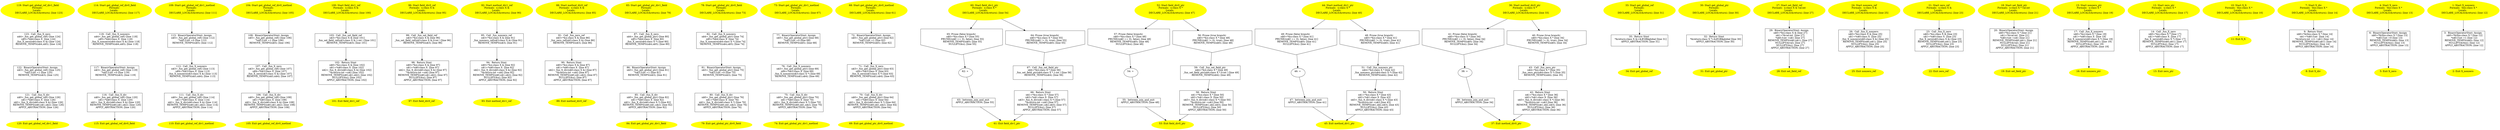 /* @generated */
digraph iCFG {
123 [label="123:  Call _fun_X_zero \n   n$4=_fun_get_global_ref() [line 124]\n  n$5=*n$4:class X  [line 124]\n  _fun_X_zero(n$4:class X &) [line 124]\n  REMOVE_TEMPS(n$4,n$5); [line 124]\n " shape="box"]
	

	 123 -> 122 ;
122 [label="122:  BinaryOperatorStmt: Assign \n   n$3=_fun_get_global_ref() [line 125]\n  *n$3.f:int =1 [line 125]\n  REMOVE_TEMPS(n$3); [line 125]\n " shape="box"]
	

	 122 -> 121 ;
121 [label="121:  Call _fun_X_div \n   n$0=_fun_get_global_ref() [line 126]\n  n$1=*n$0:class X  [line 126]\n  n$2=_fun_X_div(n$0:class X &) [line 126]\n  REMOVE_TEMPS(n$0,n$1,n$2); [line 126]\n  APPLY_ABSTRACTION; [line 126]\n " shape="box"]
	

	 121 -> 120 ;
120 [label="120: Exit get_global_ref_div1_field \n  " color=yellow style=filled]
	

119 [label="119: Start get_global_ref_div1_field\nFormals: \nLocals:  \n   DECLARE_LOCALS(&return); [line 123]\n " color=yellow style=filled]
	

	 119 -> 123 ;
118 [label="118:  Call _fun_X_nonzero \n   n$4=_fun_get_global_ref() [line 118]\n  n$5=*n$4:class X  [line 118]\n  _fun_X_nonzero(n$4:class X &) [line 118]\n  REMOVE_TEMPS(n$4,n$5); [line 118]\n " shape="box"]
	

	 118 -> 117 ;
117 [label="117:  BinaryOperatorStmt: Assign \n   n$3=_fun_get_global_ref() [line 119]\n  *n$3.f:int =0 [line 119]\n  REMOVE_TEMPS(n$3); [line 119]\n " shape="box"]
	

	 117 -> 116 ;
116 [label="116:  Call _fun_X_div \n   n$0=_fun_get_global_ref() [line 120]\n  n$1=*n$0:class X  [line 120]\n  n$2=_fun_X_div(n$0:class X &) [line 120]\n  REMOVE_TEMPS(n$0,n$1,n$2); [line 120]\n  APPLY_ABSTRACTION; [line 120]\n " shape="box"]
	

	 116 -> 115 ;
115 [label="115: Exit get_global_ref_div0_field \n  " color=yellow style=filled]
	

114 [label="114: Start get_global_ref_div0_field\nFormals: \nLocals:  \n   DECLARE_LOCALS(&return); [line 117]\n " color=yellow style=filled]
	

	 114 -> 118 ;
113 [label="113:  BinaryOperatorStmt: Assign \n   n$5=_fun_get_global_ref() [line 112]\n  *n$5.f:int =0 [line 112]\n  REMOVE_TEMPS(n$5); [line 112]\n " shape="box"]
	

	 113 -> 112 ;
112 [label="112:  Call _fun_X_nonzero \n   n$3=_fun_get_global_ref() [line 113]\n  n$4=*n$3:class X  [line 113]\n  _fun_X_nonzero(n$3:class X &) [line 113]\n  REMOVE_TEMPS(n$3,n$4); [line 113]\n " shape="box"]
	

	 112 -> 111 ;
111 [label="111:  Call _fun_X_div \n   n$0=_fun_get_global_ref() [line 114]\n  n$1=*n$0:class X  [line 114]\n  n$2=_fun_X_div(n$0:class X &) [line 114]\n  REMOVE_TEMPS(n$0,n$1,n$2); [line 114]\n  APPLY_ABSTRACTION; [line 114]\n " shape="box"]
	

	 111 -> 110 ;
110 [label="110: Exit get_global_ref_div1_method \n  " color=yellow style=filled]
	

109 [label="109: Start get_global_ref_div1_method\nFormals: \nLocals:  \n   DECLARE_LOCALS(&return); [line 111]\n " color=yellow style=filled]
	

	 109 -> 113 ;
108 [label="108:  BinaryOperatorStmt: Assign \n   n$5=_fun_get_global_ref() [line 106]\n  *n$5.f:int =1 [line 106]\n  REMOVE_TEMPS(n$5); [line 106]\n " shape="box"]
	

	 108 -> 107 ;
107 [label="107:  Call _fun_X_zero \n   n$3=_fun_get_global_ref() [line 107]\n  n$4=*n$3:class X  [line 107]\n  _fun_X_zero(n$3:class X &) [line 107]\n  REMOVE_TEMPS(n$3,n$4); [line 107]\n " shape="box"]
	

	 107 -> 106 ;
106 [label="106:  Call _fun_X_div \n   n$0=_fun_get_global_ref() [line 108]\n  n$1=*n$0:class X  [line 108]\n  n$2=_fun_X_div(n$0:class X &) [line 108]\n  REMOVE_TEMPS(n$0,n$1,n$2); [line 108]\n  APPLY_ABSTRACTION; [line 108]\n " shape="box"]
	

	 106 -> 105 ;
105 [label="105: Exit get_global_ref_div0_method \n  " color=yellow style=filled]
	

104 [label="104: Start get_global_ref_div0_method\nFormals: \nLocals:  \n   DECLARE_LOCALS(&return); [line 105]\n " color=yellow style=filled]
	

	 104 -> 108 ;
103 [label="103:  Call _fun_set_field_ref \n   n$3=*&x:class X & [line 101]\n  _fun_set_field_ref(n$3:class X &,1:int ) [line 101]\n  REMOVE_TEMPS(n$3); [line 101]\n " shape="box"]
	

	 103 -> 102 ;
102 [label="102:  Return Stmt \n   n$0=*&x:class X & [line 102]\n  n$1=*n$0:class X  [line 102]\n  n$2=_fun_X_div(n$0:class X &) [line 102]\n  *&return:int =n$2 [line 102]\n  REMOVE_TEMPS(n$0,n$1,n$2); [line 102]\n  NULLIFY(&x); [line 102]\n  APPLY_ABSTRACTION; [line 102]\n " shape="box"]
	

	 102 -> 101 ;
101 [label="101: Exit field_div1_ref \n  " color=yellow style=filled]
	

100 [label="100: Start field_div1_ref\nFormals:  x:class X &\nLocals:  \n   DECLARE_LOCALS(&return); [line 100]\n " color=yellow style=filled]
	

	 100 -> 103 ;
99 [label="99:  Call _fun_set_field_ref \n   n$3=*&x:class X & [line 96]\n  _fun_set_field_ref(n$3:class X &,0:int ) [line 96]\n  REMOVE_TEMPS(n$3); [line 96]\n " shape="box"]
	

	 99 -> 98 ;
98 [label="98:  Return Stmt \n   n$0=*&x:class X & [line 97]\n  n$1=*n$0:class X  [line 97]\n  n$2=_fun_X_div(n$0:class X &) [line 97]\n  *&return:int =n$2 [line 97]\n  REMOVE_TEMPS(n$0,n$1,n$2); [line 97]\n  NULLIFY(&x); [line 97]\n  APPLY_ABSTRACTION; [line 97]\n " shape="box"]
	

	 98 -> 97 ;
97 [label="97: Exit field_div0_ref \n  " color=yellow style=filled]
	

96 [label="96: Start field_div0_ref\nFormals:  x:class X &\nLocals:  \n   DECLARE_LOCALS(&return); [line 95]\n " color=yellow style=filled]
	

	 96 -> 99 ;
95 [label="95:  Call _fun_nonzero_ref \n   n$3=*&x:class X & [line 91]\n  _fun_nonzero_ref(n$3:class X &) [line 91]\n  REMOVE_TEMPS(n$3); [line 91]\n " shape="box"]
	

	 95 -> 94 ;
94 [label="94:  Return Stmt \n   n$0=*&x:class X & [line 92]\n  n$1=*n$0:class X  [line 92]\n  n$2=_fun_X_div(n$0:class X &) [line 92]\n  *&return:int =n$2 [line 92]\n  REMOVE_TEMPS(n$0,n$1,n$2); [line 92]\n  NULLIFY(&x); [line 92]\n  APPLY_ABSTRACTION; [line 92]\n " shape="box"]
	

	 94 -> 93 ;
93 [label="93: Exit method_div1_ref \n  " color=yellow style=filled]
	

92 [label="92: Start method_div1_ref\nFormals:  x:class X &\nLocals:  \n   DECLARE_LOCALS(&return); [line 90]\n " color=yellow style=filled]
	

	 92 -> 95 ;
91 [label="91:  Call _fun_zero_ref \n   n$3=*&x:class X & [line 86]\n  _fun_zero_ref(n$3:class X &) [line 86]\n  REMOVE_TEMPS(n$3); [line 86]\n " shape="box"]
	

	 91 -> 90 ;
90 [label="90:  Return Stmt \n   n$0=*&x:class X & [line 87]\n  n$1=*n$0:class X  [line 87]\n  n$2=_fun_X_div(n$0:class X &) [line 87]\n  *&return:int =n$2 [line 87]\n  REMOVE_TEMPS(n$0,n$1,n$2); [line 87]\n  NULLIFY(&x); [line 87]\n  APPLY_ABSTRACTION; [line 87]\n " shape="box"]
	

	 90 -> 89 ;
89 [label="89: Exit method_div0_ref \n  " color=yellow style=filled]
	

88 [label="88: Start method_div0_ref\nFormals:  x:class X &\nLocals:  \n   DECLARE_LOCALS(&return); [line 85]\n " color=yellow style=filled]
	

	 88 -> 91 ;
87 [label="87:  Call _fun_X_zero \n   n$4=_fun_get_global_ptr() [line 80]\n  n$5=*n$4:class X  [line 80]\n  _fun_X_zero(n$4:class X *) [line 80]\n  REMOVE_TEMPS(n$4,n$5); [line 80]\n " shape="box"]
	

	 87 -> 86 ;
86 [label="86:  BinaryOperatorStmt: Assign \n   n$3=_fun_get_global_ptr() [line 81]\n  *n$3.f:int =1 [line 81]\n  REMOVE_TEMPS(n$3); [line 81]\n " shape="box"]
	

	 86 -> 85 ;
85 [label="85:  Call _fun_X_div \n   n$0=_fun_get_global_ptr() [line 82]\n  n$1=*n$0:class X  [line 82]\n  n$2=_fun_X_div(n$0:class X *) [line 82]\n  REMOVE_TEMPS(n$0,n$1,n$2); [line 82]\n  APPLY_ABSTRACTION; [line 82]\n " shape="box"]
	

	 85 -> 84 ;
84 [label="84: Exit get_global_ptr_div1_field \n  " color=yellow style=filled]
	

83 [label="83: Start get_global_ptr_div1_field\nFormals: \nLocals:  \n   DECLARE_LOCALS(&return); [line 79]\n " color=yellow style=filled]
	

	 83 -> 87 ;
82 [label="82:  Call _fun_X_nonzero \n   n$4=_fun_get_global_ptr() [line 74]\n  n$5=*n$4:class X  [line 74]\n  _fun_X_nonzero(n$4:class X *) [line 74]\n  REMOVE_TEMPS(n$4,n$5); [line 74]\n " shape="box"]
	

	 82 -> 81 ;
81 [label="81:  BinaryOperatorStmt: Assign \n   n$3=_fun_get_global_ptr() [line 75]\n  *n$3.f:int =0 [line 75]\n  REMOVE_TEMPS(n$3); [line 75]\n " shape="box"]
	

	 81 -> 80 ;
80 [label="80:  Call _fun_X_div \n   n$0=_fun_get_global_ptr() [line 76]\n  n$1=*n$0:class X  [line 76]\n  n$2=_fun_X_div(n$0:class X *) [line 76]\n  REMOVE_TEMPS(n$0,n$1,n$2); [line 76]\n  APPLY_ABSTRACTION; [line 76]\n " shape="box"]
	

	 80 -> 79 ;
79 [label="79: Exit get_global_ptr_div0_field \n  " color=yellow style=filled]
	

78 [label="78: Start get_global_ptr_div0_field\nFormals: \nLocals:  \n   DECLARE_LOCALS(&return); [line 73]\n " color=yellow style=filled]
	

	 78 -> 82 ;
77 [label="77:  BinaryOperatorStmt: Assign \n   n$5=_fun_get_global_ptr() [line 68]\n  *n$5.f:int =0 [line 68]\n  REMOVE_TEMPS(n$5); [line 68]\n " shape="box"]
	

	 77 -> 76 ;
76 [label="76:  Call _fun_X_nonzero \n   n$3=_fun_get_global_ptr() [line 69]\n  n$4=*n$3:class X  [line 69]\n  _fun_X_nonzero(n$3:class X *) [line 69]\n  REMOVE_TEMPS(n$3,n$4); [line 69]\n " shape="box"]
	

	 76 -> 75 ;
75 [label="75:  Call _fun_X_div \n   n$0=_fun_get_global_ptr() [line 70]\n  n$1=*n$0:class X  [line 70]\n  n$2=_fun_X_div(n$0:class X *) [line 70]\n  REMOVE_TEMPS(n$0,n$1,n$2); [line 70]\n  APPLY_ABSTRACTION; [line 70]\n " shape="box"]
	

	 75 -> 74 ;
74 [label="74: Exit get_global_ptr_div1_method \n  " color=yellow style=filled]
	

73 [label="73: Start get_global_ptr_div1_method\nFormals: \nLocals:  \n   DECLARE_LOCALS(&return); [line 67]\n " color=yellow style=filled]
	

	 73 -> 77 ;
72 [label="72:  BinaryOperatorStmt: Assign \n   n$5=_fun_get_global_ptr() [line 62]\n  *n$5.f:int =1 [line 62]\n  REMOVE_TEMPS(n$5); [line 62]\n " shape="box"]
	

	 72 -> 71 ;
71 [label="71:  Call _fun_X_zero \n   n$3=_fun_get_global_ptr() [line 63]\n  n$4=*n$3:class X  [line 63]\n  _fun_X_zero(n$3:class X *) [line 63]\n  REMOVE_TEMPS(n$3,n$4); [line 63]\n " shape="box"]
	

	 71 -> 70 ;
70 [label="70:  Call _fun_X_div \n   n$0=_fun_get_global_ptr() [line 64]\n  n$1=*n$0:class X  [line 64]\n  n$2=_fun_X_div(n$0:class X *) [line 64]\n  REMOVE_TEMPS(n$0,n$1,n$2); [line 64]\n  APPLY_ABSTRACTION; [line 64]\n " shape="box"]
	

	 70 -> 69 ;
69 [label="69: Exit get_global_ptr_div0_method \n  " color=yellow style=filled]
	

68 [label="68: Start get_global_ptr_div0_method\nFormals: \nLocals:  \n   DECLARE_LOCALS(&return); [line 61]\n " color=yellow style=filled]
	

	 68 -> 72 ;
67 [label="67:  Call _fun_set_field_ptr \n   n$4=*&x:class X * [line 56]\n  _fun_set_field_ptr(n$4:class X *,1:int ) [line 56]\n  REMOVE_TEMPS(n$4); [line 56]\n " shape="box"]
	

	 67 -> 66 ;
66 [label="66:  Return Stmt \n   n$1=*&x:class X * [line 57]\n  n$2=*n$1:class X  [line 57]\n  n$3=_fun_X_div(n$1:class X *) [line 57]\n  *&return:int =n$3 [line 57]\n  REMOVE_TEMPS(n$1,n$2,n$3); [line 57]\n  NULLIFY(&x); [line 57]\n  APPLY_ABSTRACTION; [line 57]\n " shape="box"]
	

	 66 -> 61 ;
65 [label="65: Prune (false branch) \n   n$0=*&x:class X * [line 55]\n  PRUNE((n$0 == 0), false); [line 55]\n  REMOVE_TEMPS(n$0); [line 55]\n  NULLIFY(&x); [line 55]\n " shape="invhouse"]
	

	 65 -> 62 ;
64 [label="64: Prune (true branch) \n   n$0=*&x:class X * [line 55]\n  PRUNE((n$0 != 0), true); [line 55]\n  REMOVE_TEMPS(n$0); [line 55]\n " shape="invhouse"]
	

	 64 -> 67 ;
63 [label="63:  between_join_and_exit \n   APPLY_ABSTRACTION; [line 55]\n " shape="box"]
	

	 63 -> 61 ;
62 [label="62: + \n  " ]
	

	 62 -> 63 ;
61 [label="61: Exit field_div1_ptr \n  " color=yellow style=filled]
	

60 [label="60: Start field_div1_ptr\nFormals:  x:class X *\nLocals:  \n   DECLARE_LOCALS(&return); [line 54]\n " color=yellow style=filled]
	

	 60 -> 64 ;
	 60 -> 65 ;
59 [label="59:  Call _fun_set_field_ptr \n   n$4=*&x:class X * [line 49]\n  _fun_set_field_ptr(n$4:class X *,0:int ) [line 49]\n  REMOVE_TEMPS(n$4); [line 49]\n " shape="box"]
	

	 59 -> 58 ;
58 [label="58:  Return Stmt \n   n$1=*&x:class X * [line 50]\n  n$2=*n$1:class X  [line 50]\n  n$3=_fun_X_div(n$1:class X *) [line 50]\n  *&return:int =n$3 [line 50]\n  REMOVE_TEMPS(n$1,n$2,n$3); [line 50]\n  NULLIFY(&x); [line 50]\n  APPLY_ABSTRACTION; [line 50]\n " shape="box"]
	

	 58 -> 53 ;
57 [label="57: Prune (false branch) \n   n$0=*&x:class X * [line 48]\n  PRUNE((n$0 == 0), false); [line 48]\n  REMOVE_TEMPS(n$0); [line 48]\n  NULLIFY(&x); [line 48]\n " shape="invhouse"]
	

	 57 -> 54 ;
56 [label="56: Prune (true branch) \n   n$0=*&x:class X * [line 48]\n  PRUNE((n$0 != 0), true); [line 48]\n  REMOVE_TEMPS(n$0); [line 48]\n " shape="invhouse"]
	

	 56 -> 59 ;
55 [label="55:  between_join_and_exit \n   APPLY_ABSTRACTION; [line 48]\n " shape="box"]
	

	 55 -> 53 ;
54 [label="54: + \n  " ]
	

	 54 -> 55 ;
53 [label="53: Exit field_div0_ptr \n  " color=yellow style=filled]
	

52 [label="52: Start field_div0_ptr\nFormals:  x:class X *\nLocals:  \n   DECLARE_LOCALS(&return); [line 47]\n " color=yellow style=filled]
	

	 52 -> 56 ;
	 52 -> 57 ;
51 [label="51:  Call _fun_nonzero_ptr \n   n$4=*&x:class X * [line 42]\n  _fun_nonzero_ptr(n$4:class X *) [line 42]\n  REMOVE_TEMPS(n$4); [line 42]\n " shape="box"]
	

	 51 -> 50 ;
50 [label="50:  Return Stmt \n   n$1=*&x:class X * [line 43]\n  n$2=*n$1:class X  [line 43]\n  n$3=_fun_X_div(n$1:class X *) [line 43]\n  *&return:int =n$3 [line 43]\n  REMOVE_TEMPS(n$1,n$2,n$3); [line 43]\n  NULLIFY(&x); [line 43]\n  APPLY_ABSTRACTION; [line 43]\n " shape="box"]
	

	 50 -> 45 ;
49 [label="49: Prune (false branch) \n   n$0=*&x:class X * [line 41]\n  PRUNE((n$0 == 0), false); [line 41]\n  REMOVE_TEMPS(n$0); [line 41]\n  NULLIFY(&x); [line 41]\n " shape="invhouse"]
	

	 49 -> 46 ;
48 [label="48: Prune (true branch) \n   n$0=*&x:class X * [line 41]\n  PRUNE((n$0 != 0), true); [line 41]\n  REMOVE_TEMPS(n$0); [line 41]\n " shape="invhouse"]
	

	 48 -> 51 ;
47 [label="47:  between_join_and_exit \n   APPLY_ABSTRACTION; [line 41]\n " shape="box"]
	

	 47 -> 45 ;
46 [label="46: + \n  " ]
	

	 46 -> 47 ;
45 [label="45: Exit method_div1_ptr \n  " color=yellow style=filled]
	

44 [label="44: Start method_div1_ptr\nFormals:  x:class X *\nLocals:  \n   DECLARE_LOCALS(&return); [line 40]\n " color=yellow style=filled]
	

	 44 -> 48 ;
	 44 -> 49 ;
43 [label="43:  Call _fun_zero_ptr \n   n$4=*&x:class X * [line 35]\n  _fun_zero_ptr(n$4:class X *) [line 35]\n  REMOVE_TEMPS(n$4); [line 35]\n " shape="box"]
	

	 43 -> 42 ;
42 [label="42:  Return Stmt \n   n$1=*&x:class X * [line 36]\n  n$2=*n$1:class X  [line 36]\n  n$3=_fun_X_div(n$1:class X *) [line 36]\n  *&return:int =n$3 [line 36]\n  REMOVE_TEMPS(n$1,n$2,n$3); [line 36]\n  NULLIFY(&x); [line 36]\n  APPLY_ABSTRACTION; [line 36]\n " shape="box"]
	

	 42 -> 37 ;
41 [label="41: Prune (false branch) \n   n$0=*&x:class X * [line 34]\n  PRUNE((n$0 == 0), false); [line 34]\n  REMOVE_TEMPS(n$0); [line 34]\n  NULLIFY(&x); [line 34]\n " shape="invhouse"]
	

	 41 -> 38 ;
40 [label="40: Prune (true branch) \n   n$0=*&x:class X * [line 34]\n  PRUNE((n$0 != 0), true); [line 34]\n  REMOVE_TEMPS(n$0); [line 34]\n " shape="invhouse"]
	

	 40 -> 43 ;
39 [label="39:  between_join_and_exit \n   APPLY_ABSTRACTION; [line 34]\n " shape="box"]
	

	 39 -> 37 ;
38 [label="38: + \n  " ]
	

	 38 -> 39 ;
37 [label="37: Exit method_div0_ptr \n  " color=yellow style=filled]
	

36 [label="36: Start method_div0_ptr\nFormals:  x:class X *\nLocals:  \n   DECLARE_LOCALS(&return); [line 33]\n " color=yellow style=filled]
	

	 36 -> 40 ;
	 36 -> 41 ;
35 [label="35:  Return Stmt \n   *&return:class X &=&#GB$global [line 31]\n  APPLY_ABSTRACTION; [line 31]\n " shape="box"]
	

	 35 -> 34 ;
34 [label="34: Exit get_global_ref \n  " color=yellow style=filled]
	

33 [label="33: Start get_global_ref\nFormals: \nLocals:  \n   DECLARE_LOCALS(&return); [line 31]\n " color=yellow style=filled]
	

	 33 -> 35 ;
32 [label="32:  Return Stmt \n   *&return:class X *=&#GB$global [line 30]\n  APPLY_ABSTRACTION; [line 30]\n " shape="box"]
	

	 32 -> 31 ;
31 [label="31: Exit get_global_ptr \n  " color=yellow style=filled]
	

30 [label="30: Start get_global_ptr\nFormals: \nLocals:  \n   DECLARE_LOCALS(&return); [line 30]\n " color=yellow style=filled]
	

	 30 -> 32 ;
29 [label="29:  BinaryOperatorStmt: Assign \n   n$0=*&x:class X & [line 27]\n  n$1=*&val:int  [line 27]\n  *n$0.f:int =n$1 [line 27]\n  REMOVE_TEMPS(n$0,n$1); [line 27]\n  NULLIFY(&val); [line 27]\n  NULLIFY(&x); [line 27]\n  APPLY_ABSTRACTION; [line 27]\n " shape="box"]
	

	 29 -> 28 ;
28 [label="28: Exit set_field_ref \n  " color=yellow style=filled]
	

27 [label="27: Start set_field_ref\nFormals:  x:class X & val:int \nLocals:  \n   DECLARE_LOCALS(&return); [line 27]\n " color=yellow style=filled]
	

	 27 -> 29 ;
26 [label="26:  Call _fun_X_nonzero \n   n$0=*&x:class X & [line 25]\n  n$1=*n$0:class X  [line 25]\n  _fun_X_nonzero(n$0:class X &) [line 25]\n  REMOVE_TEMPS(n$0,n$1); [line 25]\n  NULLIFY(&x); [line 25]\n  APPLY_ABSTRACTION; [line 25]\n " shape="box"]
	

	 26 -> 25 ;
25 [label="25: Exit nonzero_ref \n  " color=yellow style=filled]
	

24 [label="24: Start nonzero_ref\nFormals:  x:class X &\nLocals:  \n   DECLARE_LOCALS(&return); [line 25]\n " color=yellow style=filled]
	

	 24 -> 26 ;
23 [label="23:  Call _fun_X_zero \n   n$0=*&x:class X & [line 23]\n  n$1=*n$0:class X  [line 23]\n  _fun_X_zero(n$0:class X &) [line 23]\n  REMOVE_TEMPS(n$0,n$1); [line 23]\n  NULLIFY(&x); [line 23]\n  APPLY_ABSTRACTION; [line 23]\n " shape="box"]
	

	 23 -> 22 ;
22 [label="22: Exit zero_ref \n  " color=yellow style=filled]
	

21 [label="21: Start zero_ref\nFormals:  x:class X &\nLocals:  \n   DECLARE_LOCALS(&return); [line 23]\n " color=yellow style=filled]
	

	 21 -> 23 ;
20 [label="20:  BinaryOperatorStmt: Assign \n   n$0=*&x:class X * [line 21]\n  n$1=*&val:int  [line 21]\n  *n$0.f:int =n$1 [line 21]\n  REMOVE_TEMPS(n$0,n$1); [line 21]\n  NULLIFY(&val); [line 21]\n  NULLIFY(&x); [line 21]\n  APPLY_ABSTRACTION; [line 21]\n " shape="box"]
	

	 20 -> 19 ;
19 [label="19: Exit set_field_ptr \n  " color=yellow style=filled]
	

18 [label="18: Start set_field_ptr\nFormals:  x:class X * val:int \nLocals:  \n   DECLARE_LOCALS(&return); [line 21]\n " color=yellow style=filled]
	

	 18 -> 20 ;
17 [label="17:  Call _fun_X_nonzero \n   n$0=*&x:class X * [line 19]\n  n$1=*n$0:class X  [line 19]\n  _fun_X_nonzero(n$0:class X *) [line 19]\n  REMOVE_TEMPS(n$0,n$1); [line 19]\n  NULLIFY(&x); [line 19]\n  APPLY_ABSTRACTION; [line 19]\n " shape="box"]
	

	 17 -> 16 ;
16 [label="16: Exit nonzero_ptr \n  " color=yellow style=filled]
	

15 [label="15: Start nonzero_ptr\nFormals:  x:class X *\nLocals:  \n   DECLARE_LOCALS(&return); [line 19]\n " color=yellow style=filled]
	

	 15 -> 17 ;
14 [label="14:  Call _fun_X_zero \n   n$0=*&x:class X * [line 17]\n  n$1=*n$0:class X  [line 17]\n  _fun_X_zero(n$0:class X *) [line 17]\n  REMOVE_TEMPS(n$0,n$1); [line 17]\n  NULLIFY(&x); [line 17]\n  APPLY_ABSTRACTION; [line 17]\n " shape="box"]
	

	 14 -> 13 ;
13 [label="13: Exit zero_ptr \n  " color=yellow style=filled]
	

12 [label="12: Start zero_ptr\nFormals:  x:class X *\nLocals:  \n   DECLARE_LOCALS(&return); [line 17]\n " color=yellow style=filled]
	

	 12 -> 14 ;
11 [label="11: Exit X_X \n  " color=yellow style=filled]
	

10 [label="10: Start X_X\nFormals:  this:class X *\nLocals:  \n   DECLARE_LOCALS(&return); [line 10]\n " color=yellow style=filled]
	

	 10 -> 11 ;
9 [label="9:  Return Stmt \n   n$0=*&this:class X * [line 14]\n  n$1=*n$0.f:int  [line 14]\n  *&return:int =(1 / n$1) [line 14]\n  REMOVE_TEMPS(n$0,n$1); [line 14]\n  NULLIFY(&this); [line 14]\n  APPLY_ABSTRACTION; [line 14]\n " shape="box"]
	

	 9 -> 8 ;
8 [label="8: Exit X_div \n  " color=yellow style=filled]
	

7 [label="7: Start X_div\nFormals:  this:class X *\nLocals:  \n   DECLARE_LOCALS(&return); [line 14]\n " color=yellow style=filled]
	

	 7 -> 9 ;
6 [label="6:  BinaryOperatorStmt: Assign \n   n$0=*&this:class X * [line 13]\n  *n$0.f:int =0 [line 13]\n  REMOVE_TEMPS(n$0); [line 13]\n  NULLIFY(&this); [line 13]\n  APPLY_ABSTRACTION; [line 13]\n " shape="box"]
	

	 6 -> 5 ;
5 [label="5: Exit X_zero \n  " color=yellow style=filled]
	

4 [label="4: Start X_zero\nFormals:  this:class X *\nLocals:  \n   DECLARE_LOCALS(&return); [line 13]\n " color=yellow style=filled]
	

	 4 -> 6 ;
3 [label="3:  BinaryOperatorStmt: Assign \n   n$0=*&this:class X * [line 12]\n  *n$0.f:int =1 [line 12]\n  REMOVE_TEMPS(n$0); [line 12]\n  NULLIFY(&this); [line 12]\n  APPLY_ABSTRACTION; [line 12]\n " shape="box"]
	

	 3 -> 2 ;
2 [label="2: Exit X_nonzero \n  " color=yellow style=filled]
	

1 [label="1: Start X_nonzero\nFormals:  this:class X *\nLocals:  \n   DECLARE_LOCALS(&return); [line 12]\n " color=yellow style=filled]
	

	 1 -> 3 ;
}
